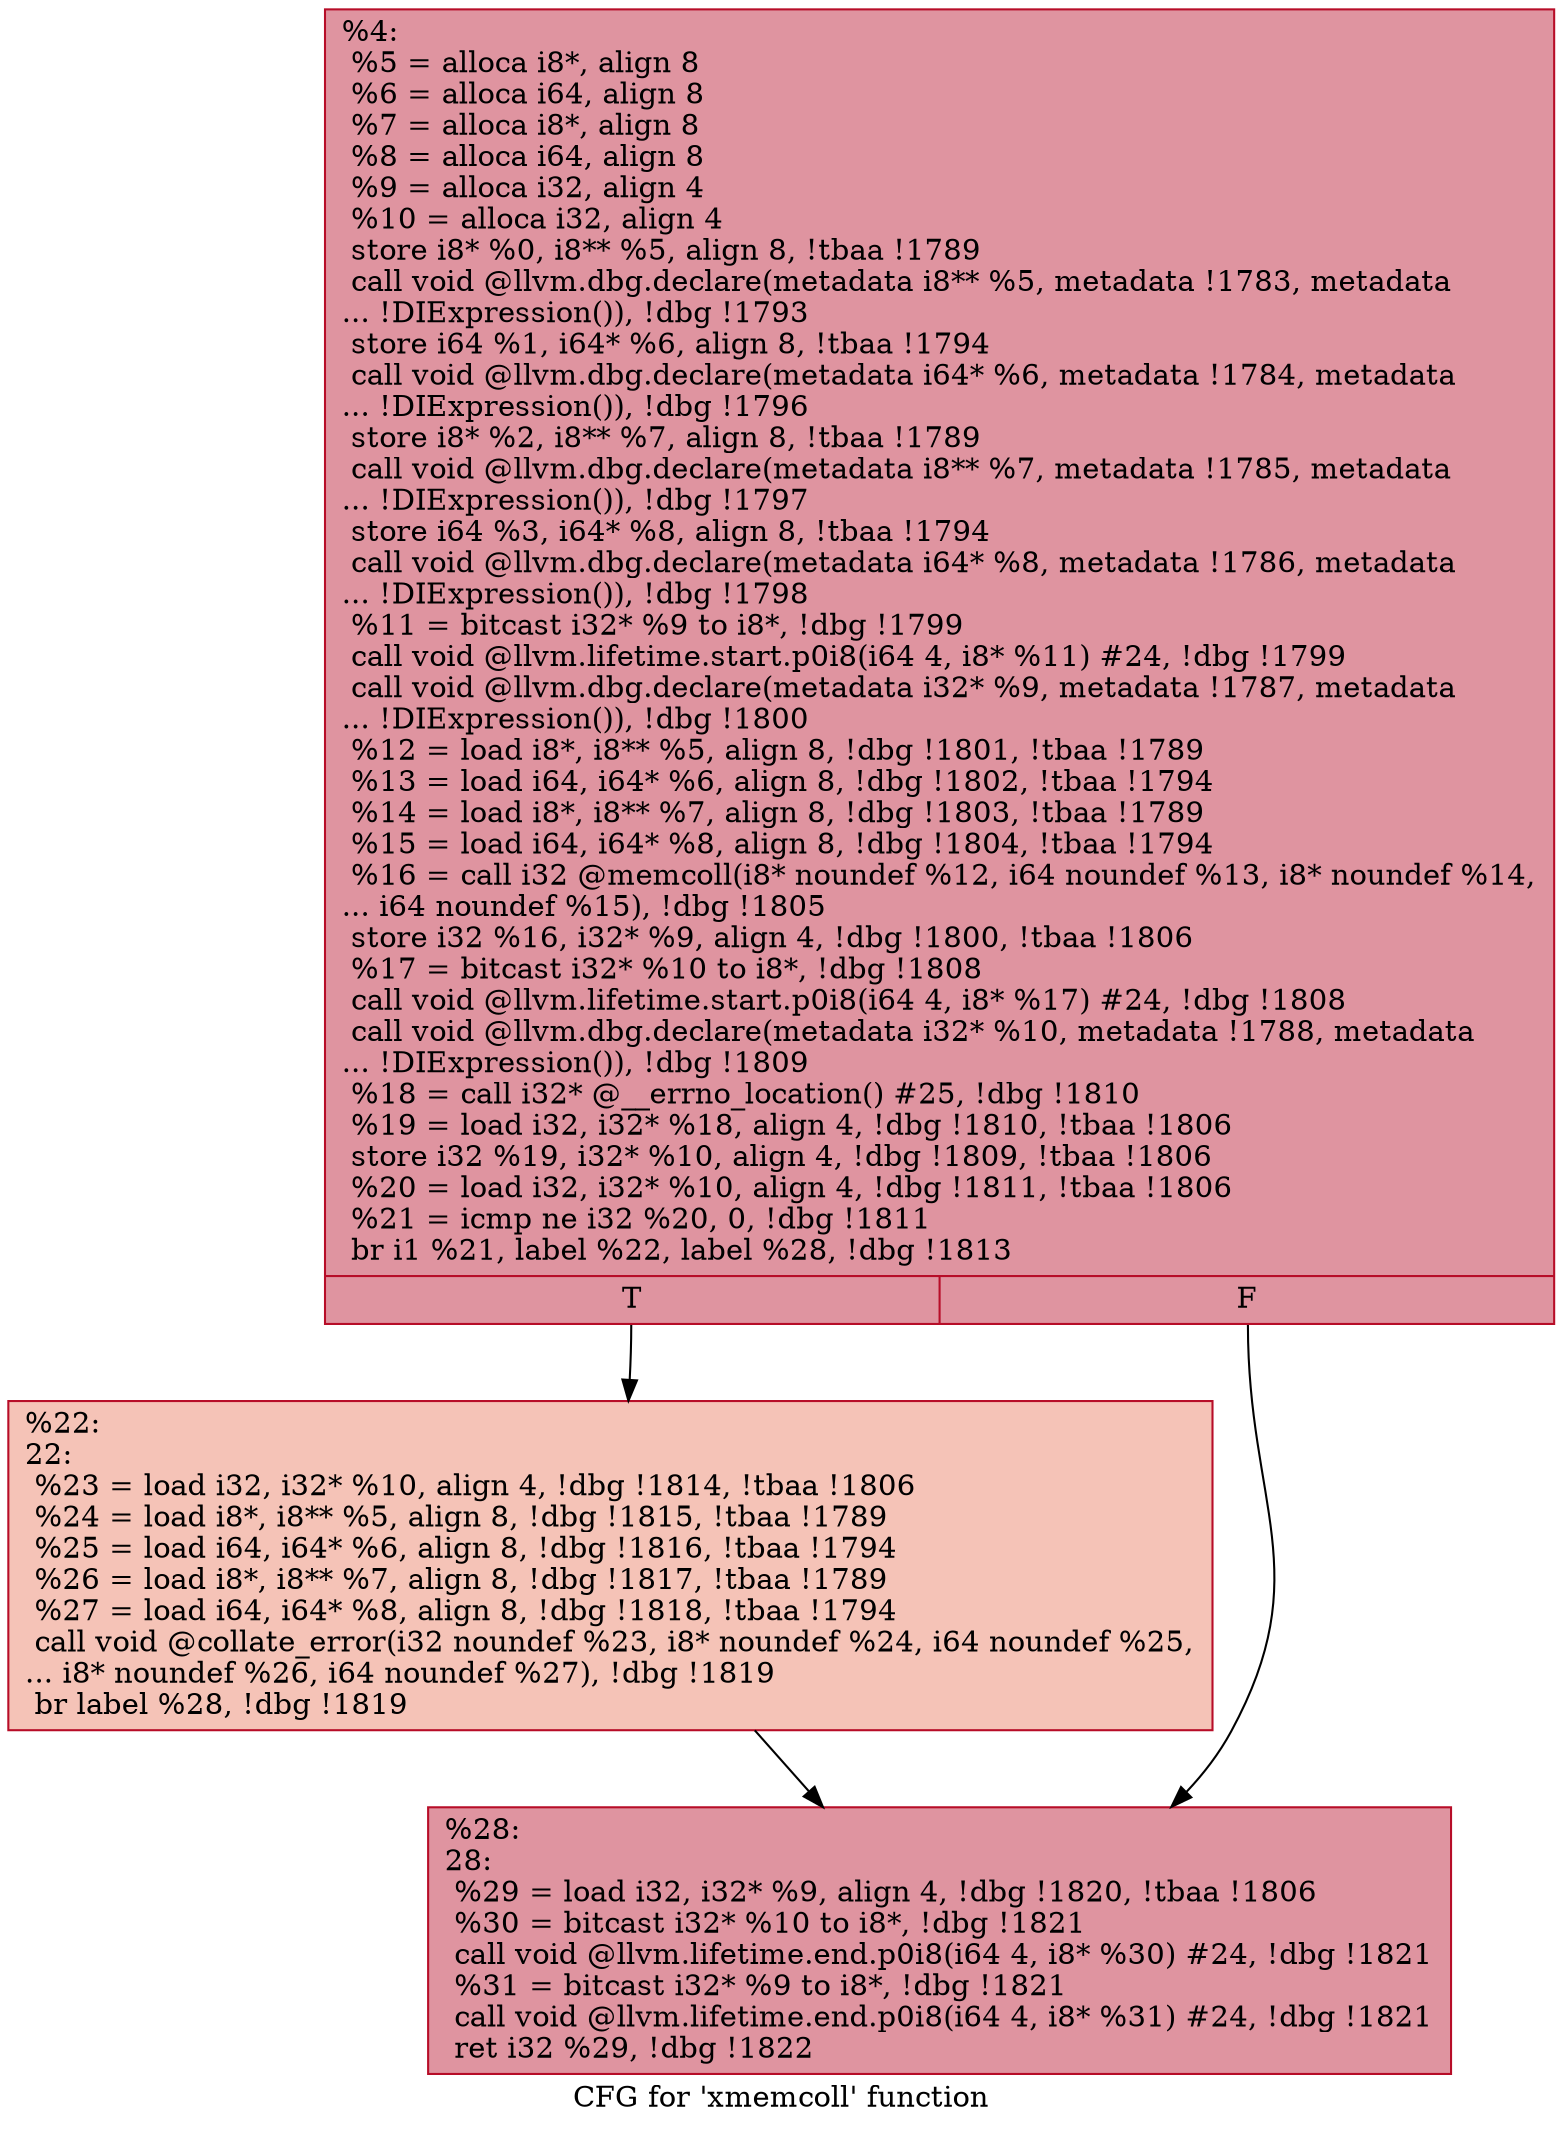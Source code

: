 digraph "CFG for 'xmemcoll' function" {
	label="CFG for 'xmemcoll' function";

	Node0x287b5c0 [shape=record,color="#b70d28ff", style=filled, fillcolor="#b70d2870",label="{%4:\l  %5 = alloca i8*, align 8\l  %6 = alloca i64, align 8\l  %7 = alloca i8*, align 8\l  %8 = alloca i64, align 8\l  %9 = alloca i32, align 4\l  %10 = alloca i32, align 4\l  store i8* %0, i8** %5, align 8, !tbaa !1789\l  call void @llvm.dbg.declare(metadata i8** %5, metadata !1783, metadata\l... !DIExpression()), !dbg !1793\l  store i64 %1, i64* %6, align 8, !tbaa !1794\l  call void @llvm.dbg.declare(metadata i64* %6, metadata !1784, metadata\l... !DIExpression()), !dbg !1796\l  store i8* %2, i8** %7, align 8, !tbaa !1789\l  call void @llvm.dbg.declare(metadata i8** %7, metadata !1785, metadata\l... !DIExpression()), !dbg !1797\l  store i64 %3, i64* %8, align 8, !tbaa !1794\l  call void @llvm.dbg.declare(metadata i64* %8, metadata !1786, metadata\l... !DIExpression()), !dbg !1798\l  %11 = bitcast i32* %9 to i8*, !dbg !1799\l  call void @llvm.lifetime.start.p0i8(i64 4, i8* %11) #24, !dbg !1799\l  call void @llvm.dbg.declare(metadata i32* %9, metadata !1787, metadata\l... !DIExpression()), !dbg !1800\l  %12 = load i8*, i8** %5, align 8, !dbg !1801, !tbaa !1789\l  %13 = load i64, i64* %6, align 8, !dbg !1802, !tbaa !1794\l  %14 = load i8*, i8** %7, align 8, !dbg !1803, !tbaa !1789\l  %15 = load i64, i64* %8, align 8, !dbg !1804, !tbaa !1794\l  %16 = call i32 @memcoll(i8* noundef %12, i64 noundef %13, i8* noundef %14,\l... i64 noundef %15), !dbg !1805\l  store i32 %16, i32* %9, align 4, !dbg !1800, !tbaa !1806\l  %17 = bitcast i32* %10 to i8*, !dbg !1808\l  call void @llvm.lifetime.start.p0i8(i64 4, i8* %17) #24, !dbg !1808\l  call void @llvm.dbg.declare(metadata i32* %10, metadata !1788, metadata\l... !DIExpression()), !dbg !1809\l  %18 = call i32* @__errno_location() #25, !dbg !1810\l  %19 = load i32, i32* %18, align 4, !dbg !1810, !tbaa !1806\l  store i32 %19, i32* %10, align 4, !dbg !1809, !tbaa !1806\l  %20 = load i32, i32* %10, align 4, !dbg !1811, !tbaa !1806\l  %21 = icmp ne i32 %20, 0, !dbg !1811\l  br i1 %21, label %22, label %28, !dbg !1813\l|{<s0>T|<s1>F}}"];
	Node0x287b5c0:s0 -> Node0x287b610;
	Node0x287b5c0:s1 -> Node0x287b660;
	Node0x287b610 [shape=record,color="#b70d28ff", style=filled, fillcolor="#e8765c70",label="{%22:\l22:                                               \l  %23 = load i32, i32* %10, align 4, !dbg !1814, !tbaa !1806\l  %24 = load i8*, i8** %5, align 8, !dbg !1815, !tbaa !1789\l  %25 = load i64, i64* %6, align 8, !dbg !1816, !tbaa !1794\l  %26 = load i8*, i8** %7, align 8, !dbg !1817, !tbaa !1789\l  %27 = load i64, i64* %8, align 8, !dbg !1818, !tbaa !1794\l  call void @collate_error(i32 noundef %23, i8* noundef %24, i64 noundef %25,\l... i8* noundef %26, i64 noundef %27), !dbg !1819\l  br label %28, !dbg !1819\l}"];
	Node0x287b610 -> Node0x287b660;
	Node0x287b660 [shape=record,color="#b70d28ff", style=filled, fillcolor="#b70d2870",label="{%28:\l28:                                               \l  %29 = load i32, i32* %9, align 4, !dbg !1820, !tbaa !1806\l  %30 = bitcast i32* %10 to i8*, !dbg !1821\l  call void @llvm.lifetime.end.p0i8(i64 4, i8* %30) #24, !dbg !1821\l  %31 = bitcast i32* %9 to i8*, !dbg !1821\l  call void @llvm.lifetime.end.p0i8(i64 4, i8* %31) #24, !dbg !1821\l  ret i32 %29, !dbg !1822\l}"];
}
